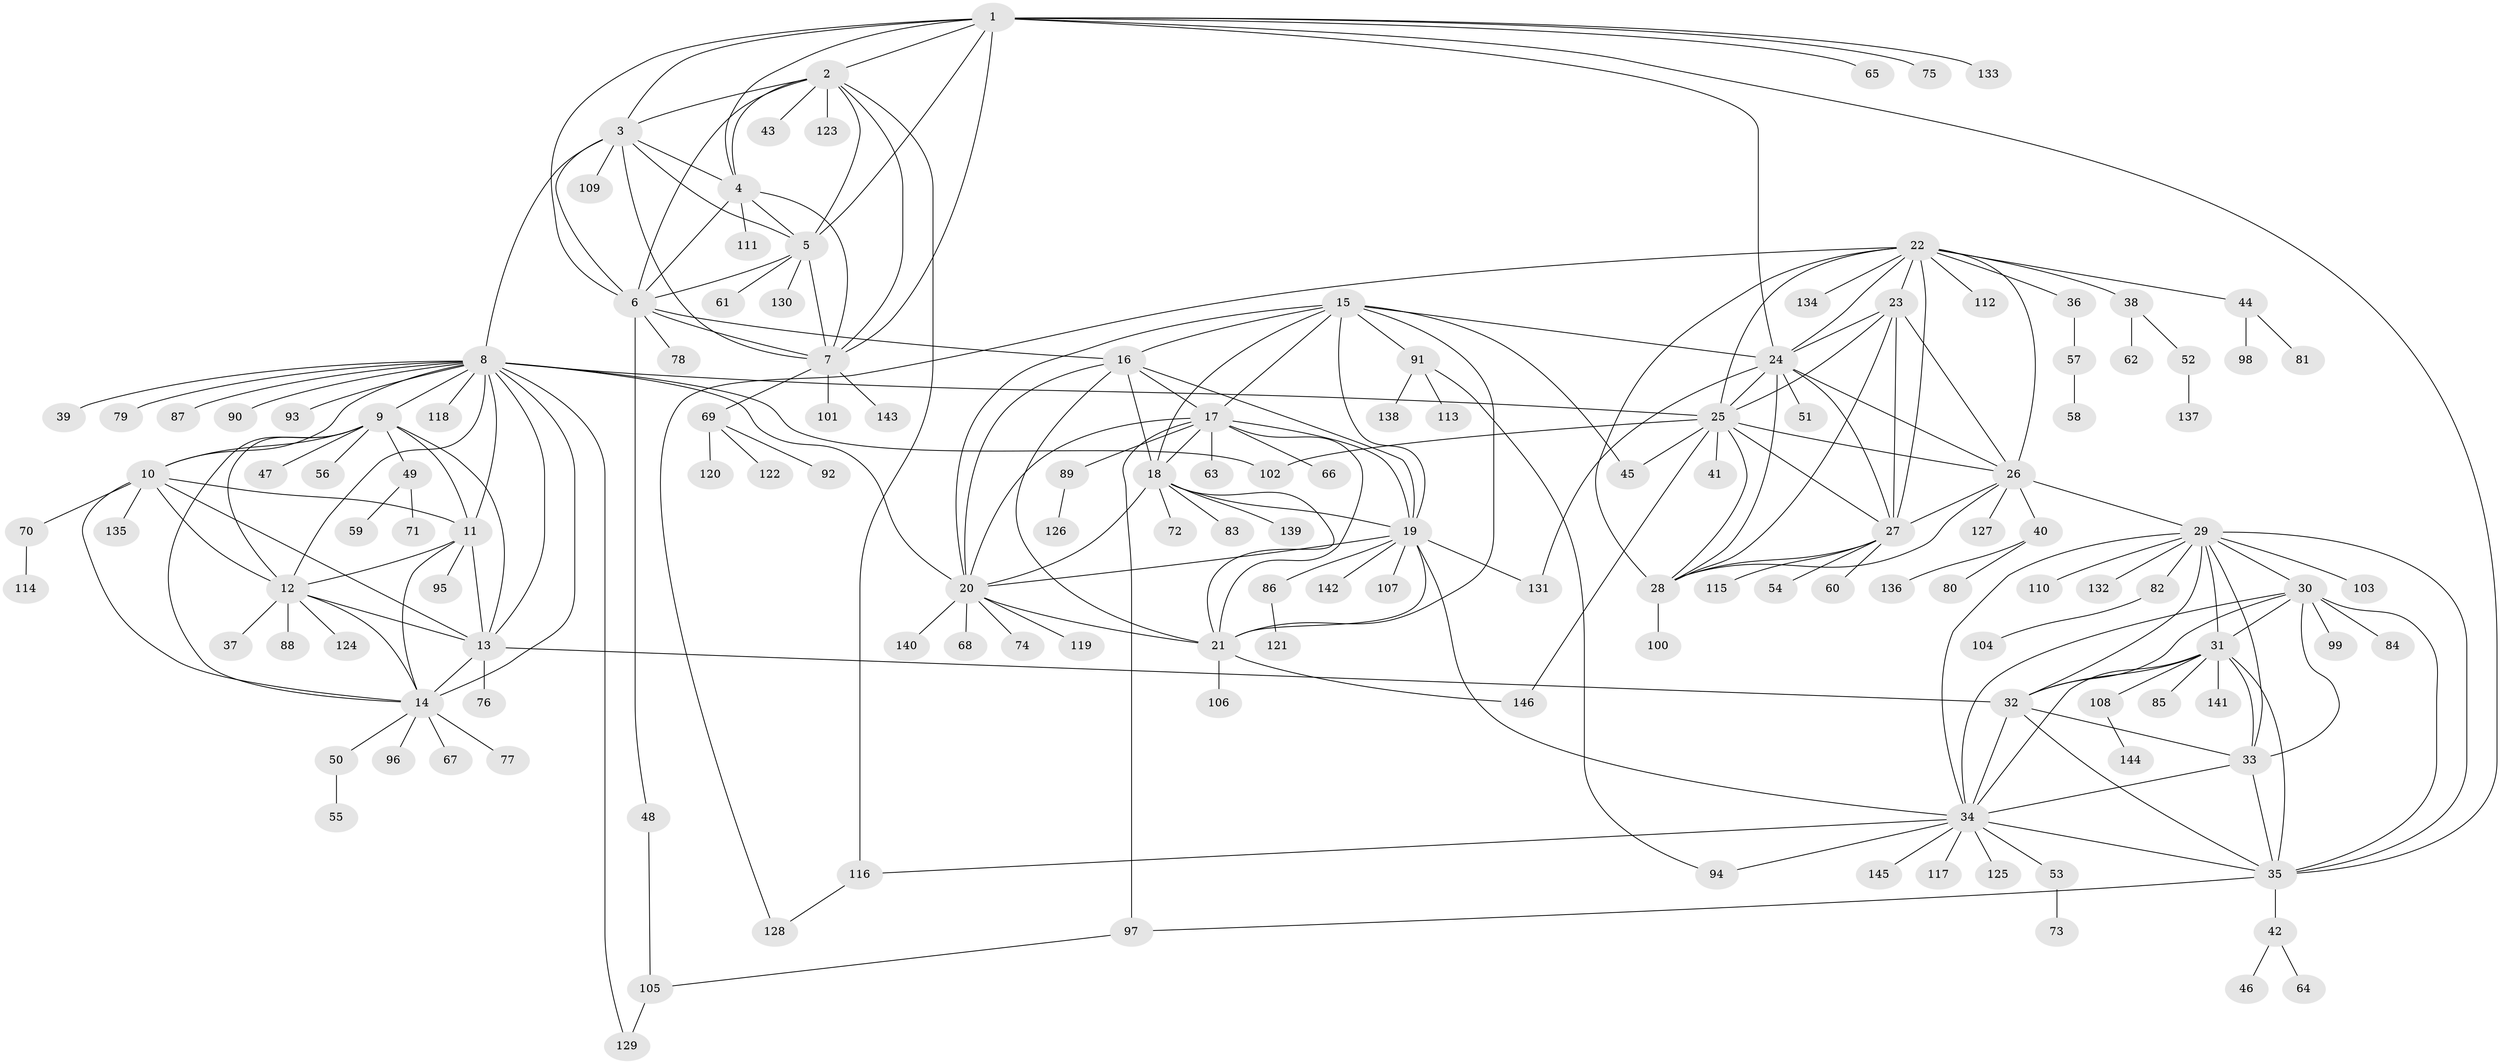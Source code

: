 // Generated by graph-tools (version 1.1) at 2025/11/02/27/25 16:11:32]
// undirected, 146 vertices, 236 edges
graph export_dot {
graph [start="1"]
  node [color=gray90,style=filled];
  1;
  2;
  3;
  4;
  5;
  6;
  7;
  8;
  9;
  10;
  11;
  12;
  13;
  14;
  15;
  16;
  17;
  18;
  19;
  20;
  21;
  22;
  23;
  24;
  25;
  26;
  27;
  28;
  29;
  30;
  31;
  32;
  33;
  34;
  35;
  36;
  37;
  38;
  39;
  40;
  41;
  42;
  43;
  44;
  45;
  46;
  47;
  48;
  49;
  50;
  51;
  52;
  53;
  54;
  55;
  56;
  57;
  58;
  59;
  60;
  61;
  62;
  63;
  64;
  65;
  66;
  67;
  68;
  69;
  70;
  71;
  72;
  73;
  74;
  75;
  76;
  77;
  78;
  79;
  80;
  81;
  82;
  83;
  84;
  85;
  86;
  87;
  88;
  89;
  90;
  91;
  92;
  93;
  94;
  95;
  96;
  97;
  98;
  99;
  100;
  101;
  102;
  103;
  104;
  105;
  106;
  107;
  108;
  109;
  110;
  111;
  112;
  113;
  114;
  115;
  116;
  117;
  118;
  119;
  120;
  121;
  122;
  123;
  124;
  125;
  126;
  127;
  128;
  129;
  130;
  131;
  132;
  133;
  134;
  135;
  136;
  137;
  138;
  139;
  140;
  141;
  142;
  143;
  144;
  145;
  146;
  1 -- 2;
  1 -- 3;
  1 -- 4;
  1 -- 5;
  1 -- 6;
  1 -- 7;
  1 -- 24;
  1 -- 35;
  1 -- 65;
  1 -- 75;
  1 -- 133;
  2 -- 3;
  2 -- 4;
  2 -- 5;
  2 -- 6;
  2 -- 7;
  2 -- 43;
  2 -- 116;
  2 -- 123;
  3 -- 4;
  3 -- 5;
  3 -- 6;
  3 -- 7;
  3 -- 8;
  3 -- 109;
  4 -- 5;
  4 -- 6;
  4 -- 7;
  4 -- 111;
  5 -- 6;
  5 -- 7;
  5 -- 61;
  5 -- 130;
  6 -- 7;
  6 -- 16;
  6 -- 48;
  6 -- 78;
  7 -- 69;
  7 -- 101;
  7 -- 143;
  8 -- 9;
  8 -- 10;
  8 -- 11;
  8 -- 12;
  8 -- 13;
  8 -- 14;
  8 -- 20;
  8 -- 25;
  8 -- 39;
  8 -- 79;
  8 -- 87;
  8 -- 90;
  8 -- 93;
  8 -- 102;
  8 -- 118;
  8 -- 129;
  9 -- 10;
  9 -- 11;
  9 -- 12;
  9 -- 13;
  9 -- 14;
  9 -- 47;
  9 -- 49;
  9 -- 56;
  10 -- 11;
  10 -- 12;
  10 -- 13;
  10 -- 14;
  10 -- 70;
  10 -- 135;
  11 -- 12;
  11 -- 13;
  11 -- 14;
  11 -- 95;
  12 -- 13;
  12 -- 14;
  12 -- 37;
  12 -- 88;
  12 -- 124;
  13 -- 14;
  13 -- 32;
  13 -- 76;
  14 -- 50;
  14 -- 67;
  14 -- 77;
  14 -- 96;
  15 -- 16;
  15 -- 17;
  15 -- 18;
  15 -- 19;
  15 -- 20;
  15 -- 21;
  15 -- 24;
  15 -- 45;
  15 -- 91;
  16 -- 17;
  16 -- 18;
  16 -- 19;
  16 -- 20;
  16 -- 21;
  17 -- 18;
  17 -- 19;
  17 -- 20;
  17 -- 21;
  17 -- 63;
  17 -- 66;
  17 -- 89;
  17 -- 97;
  18 -- 19;
  18 -- 20;
  18 -- 21;
  18 -- 72;
  18 -- 83;
  18 -- 139;
  19 -- 20;
  19 -- 21;
  19 -- 34;
  19 -- 86;
  19 -- 107;
  19 -- 131;
  19 -- 142;
  20 -- 21;
  20 -- 68;
  20 -- 74;
  20 -- 119;
  20 -- 140;
  21 -- 106;
  21 -- 146;
  22 -- 23;
  22 -- 24;
  22 -- 25;
  22 -- 26;
  22 -- 27;
  22 -- 28;
  22 -- 36;
  22 -- 38;
  22 -- 44;
  22 -- 112;
  22 -- 128;
  22 -- 134;
  23 -- 24;
  23 -- 25;
  23 -- 26;
  23 -- 27;
  23 -- 28;
  24 -- 25;
  24 -- 26;
  24 -- 27;
  24 -- 28;
  24 -- 51;
  24 -- 131;
  25 -- 26;
  25 -- 27;
  25 -- 28;
  25 -- 41;
  25 -- 45;
  25 -- 102;
  25 -- 146;
  26 -- 27;
  26 -- 28;
  26 -- 29;
  26 -- 40;
  26 -- 127;
  27 -- 28;
  27 -- 54;
  27 -- 60;
  27 -- 115;
  28 -- 100;
  29 -- 30;
  29 -- 31;
  29 -- 32;
  29 -- 33;
  29 -- 34;
  29 -- 35;
  29 -- 82;
  29 -- 103;
  29 -- 110;
  29 -- 132;
  30 -- 31;
  30 -- 32;
  30 -- 33;
  30 -- 34;
  30 -- 35;
  30 -- 84;
  30 -- 99;
  31 -- 32;
  31 -- 33;
  31 -- 34;
  31 -- 35;
  31 -- 85;
  31 -- 108;
  31 -- 141;
  32 -- 33;
  32 -- 34;
  32 -- 35;
  33 -- 34;
  33 -- 35;
  34 -- 35;
  34 -- 53;
  34 -- 94;
  34 -- 116;
  34 -- 117;
  34 -- 125;
  34 -- 145;
  35 -- 42;
  35 -- 97;
  36 -- 57;
  38 -- 52;
  38 -- 62;
  40 -- 80;
  40 -- 136;
  42 -- 46;
  42 -- 64;
  44 -- 81;
  44 -- 98;
  48 -- 105;
  49 -- 59;
  49 -- 71;
  50 -- 55;
  52 -- 137;
  53 -- 73;
  57 -- 58;
  69 -- 92;
  69 -- 120;
  69 -- 122;
  70 -- 114;
  82 -- 104;
  86 -- 121;
  89 -- 126;
  91 -- 94;
  91 -- 113;
  91 -- 138;
  97 -- 105;
  105 -- 129;
  108 -- 144;
  116 -- 128;
}
